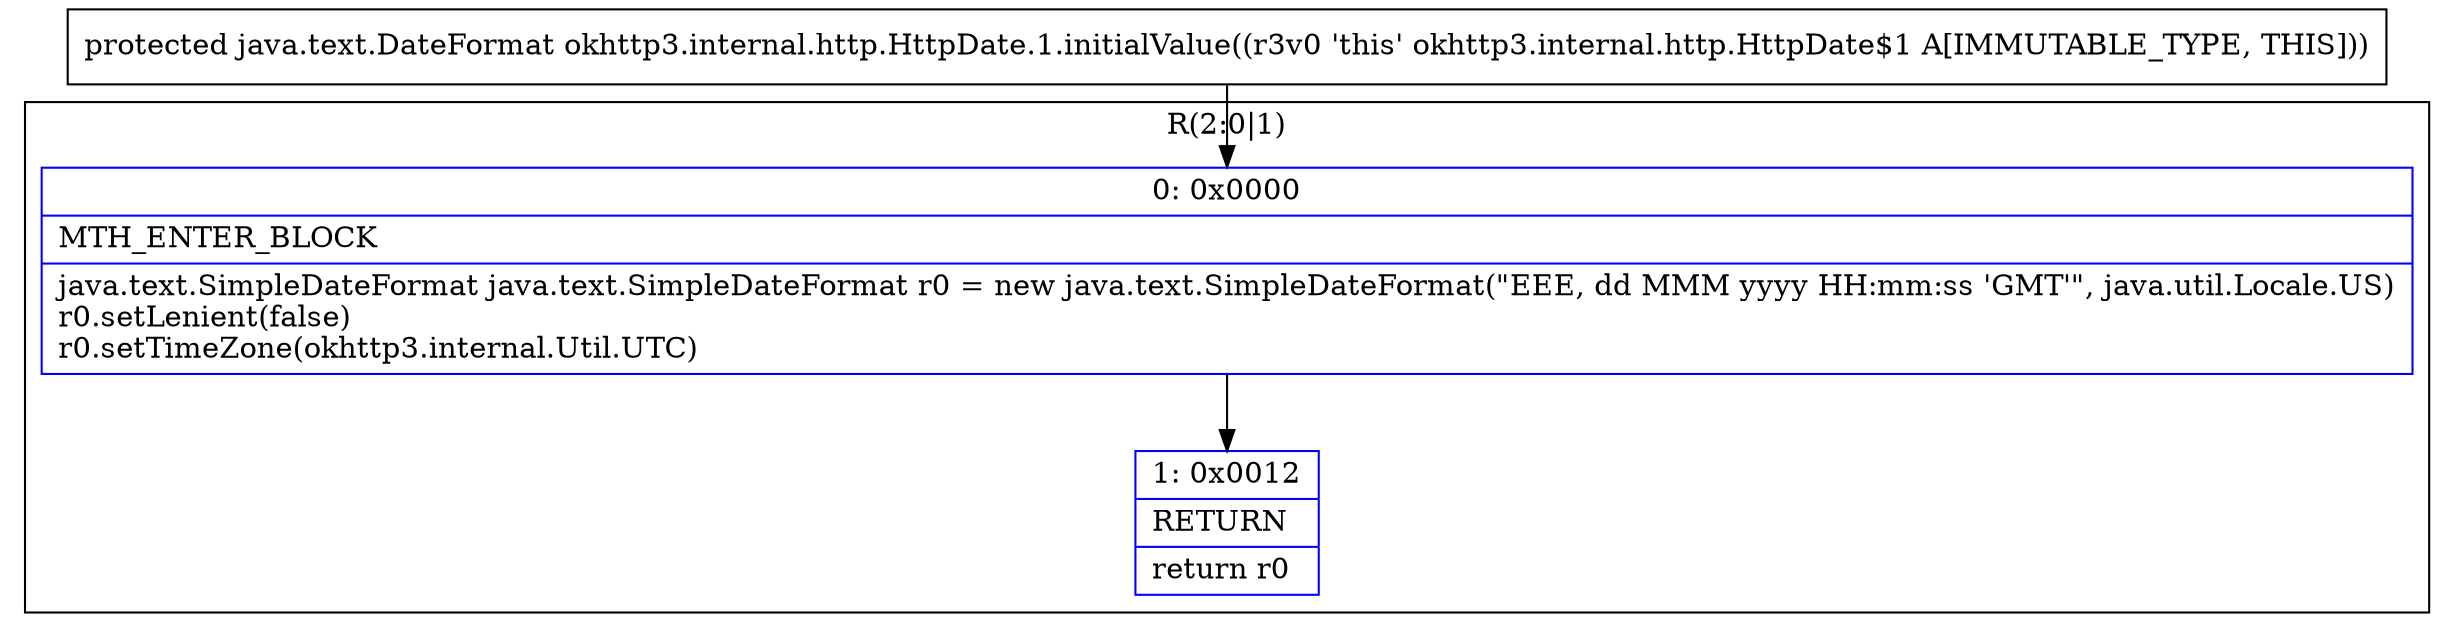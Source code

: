 digraph "CFG forokhttp3.internal.http.HttpDate.1.initialValue()Ljava\/text\/DateFormat;" {
subgraph cluster_Region_1287492317 {
label = "R(2:0|1)";
node [shape=record,color=blue];
Node_0 [shape=record,label="{0\:\ 0x0000|MTH_ENTER_BLOCK\l|java.text.SimpleDateFormat java.text.SimpleDateFormat r0 = new java.text.SimpleDateFormat(\"EEE, dd MMM yyyy HH:mm:ss 'GMT'\", java.util.Locale.US)\lr0.setLenient(false)\lr0.setTimeZone(okhttp3.internal.Util.UTC)\l}"];
Node_1 [shape=record,label="{1\:\ 0x0012|RETURN\l|return r0\l}"];
}
MethodNode[shape=record,label="{protected java.text.DateFormat okhttp3.internal.http.HttpDate.1.initialValue((r3v0 'this' okhttp3.internal.http.HttpDate$1 A[IMMUTABLE_TYPE, THIS])) }"];
MethodNode -> Node_0;
Node_0 -> Node_1;
}

